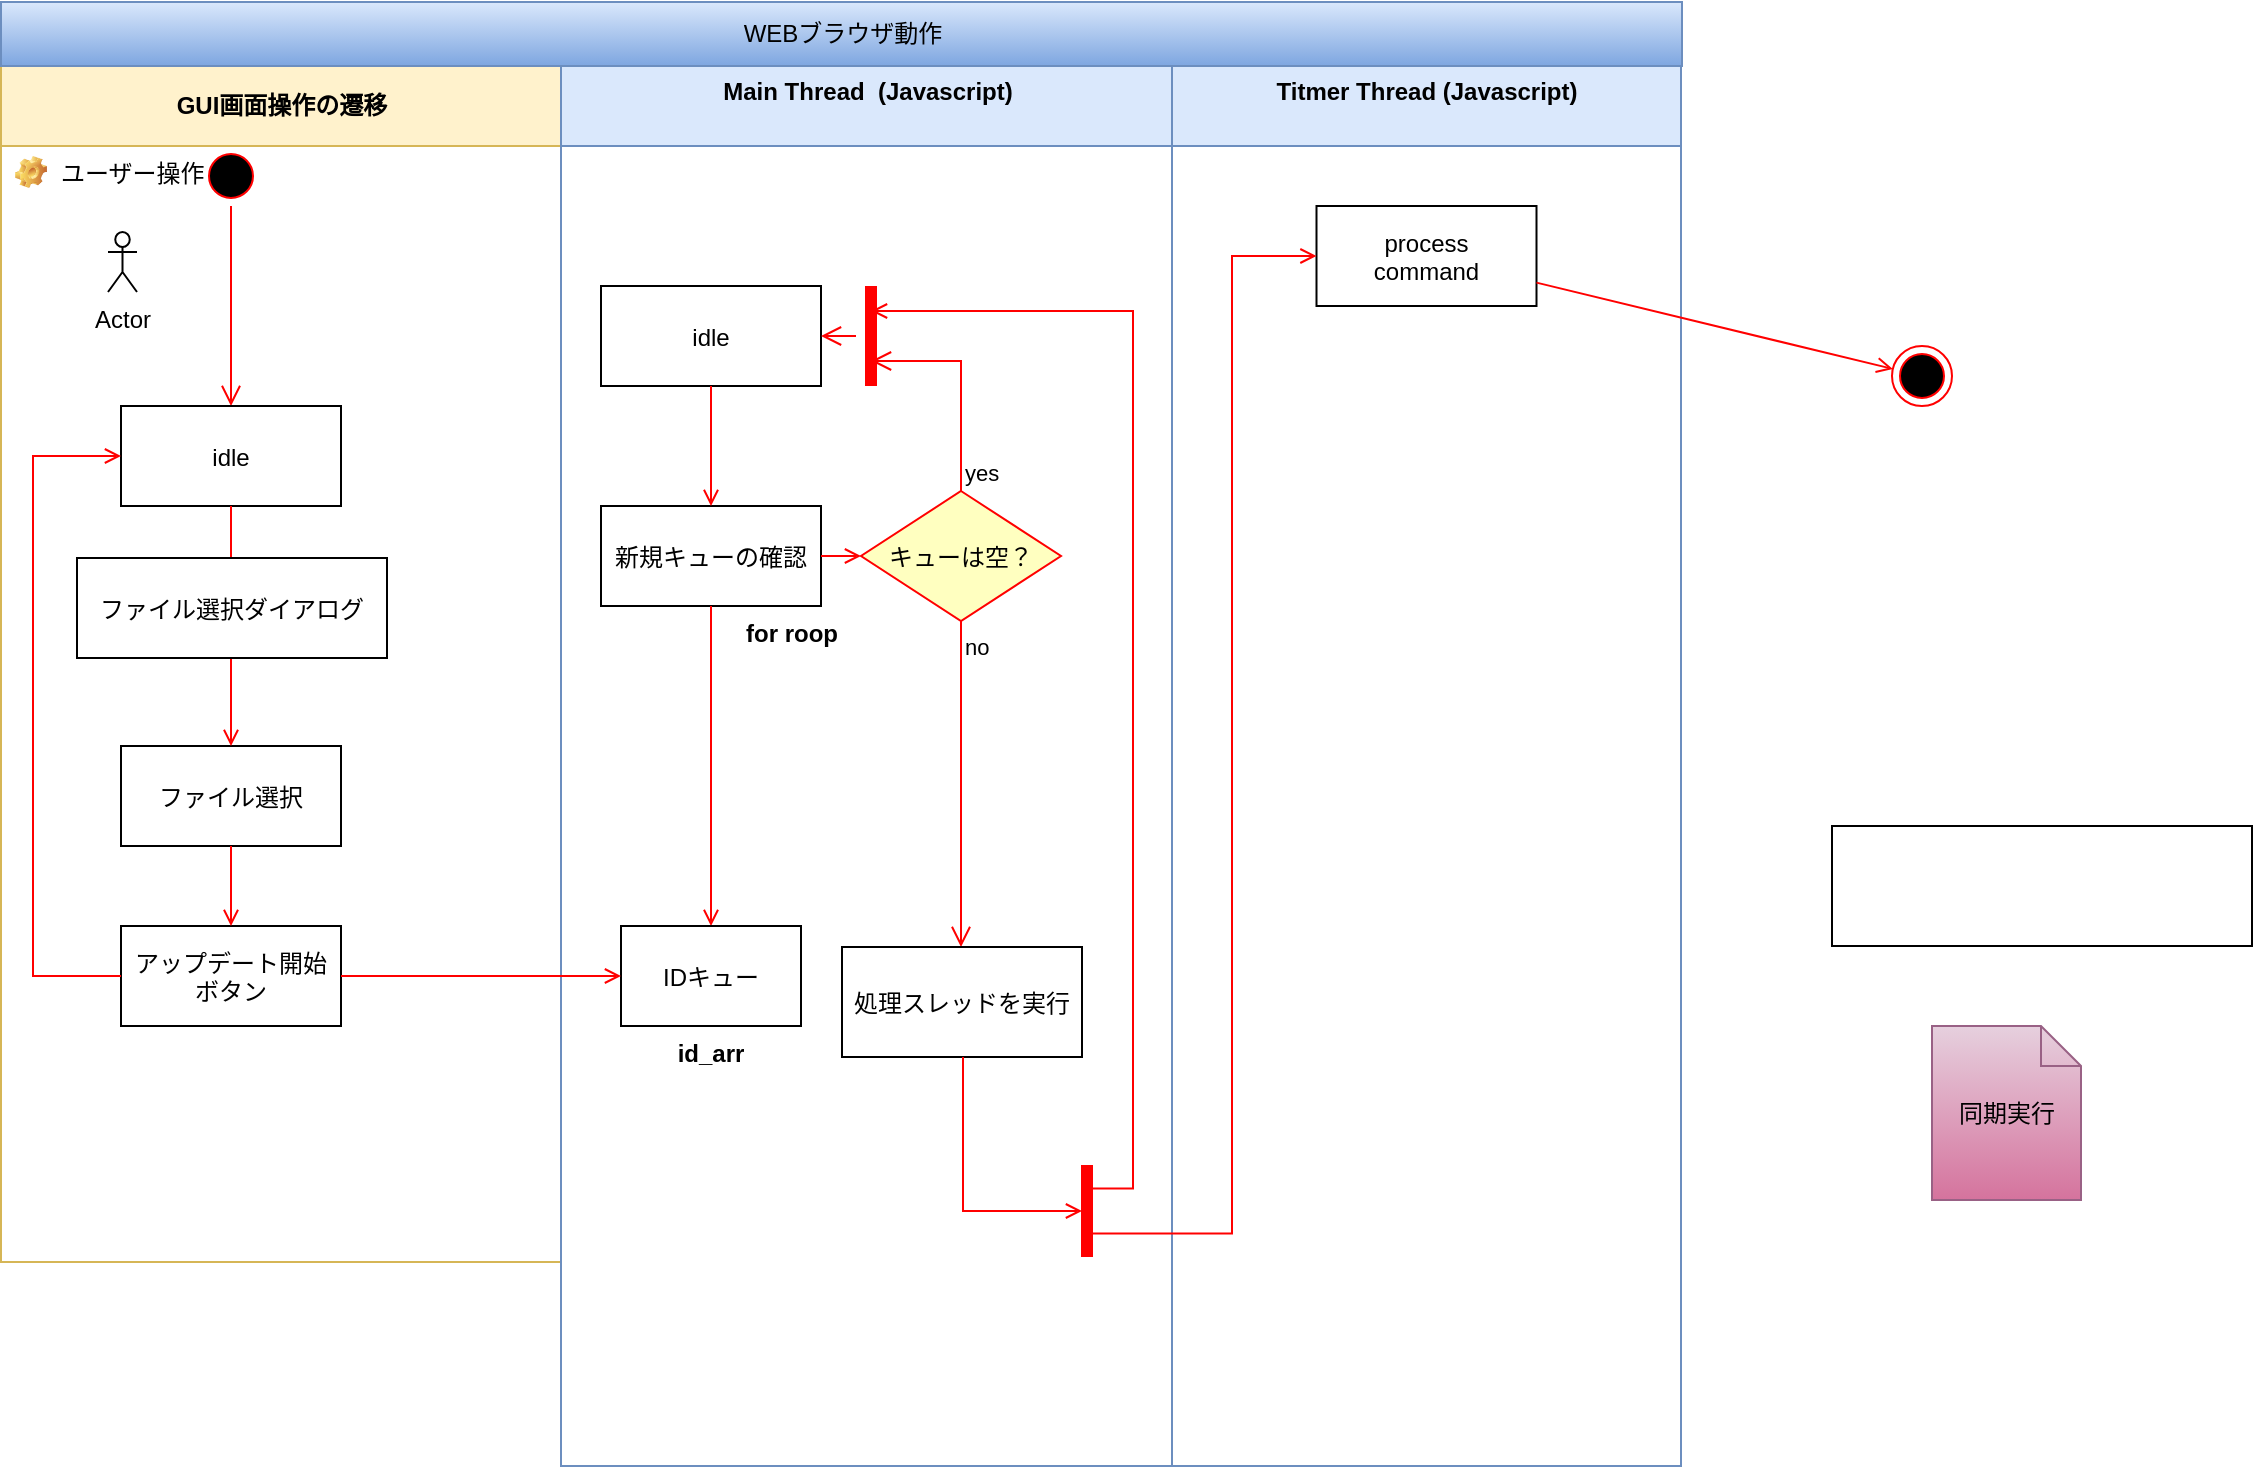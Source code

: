 <mxfile version="13.4.8" type="github">
  <diagram name="Page-1" id="e7e014a7-5840-1c2e-5031-d8a46d1fe8dd">
    <mxGraphModel dx="1422" dy="758" grid="1" gridSize="10" guides="1" tooltips="1" connect="1" arrows="1" fold="1" page="1" pageScale="1" pageWidth="1169" pageHeight="826" background="#ffffff" math="0" shadow="0">
      <root>
        <mxCell id="0" />
        <mxCell id="1" parent="0" />
        <mxCell id="2" value="GUI画面操作の遷移" style="swimlane;whiteSpace=wrap;startSize=40;fillColor=#fff2cc;strokeColor=#d6b656;" parent="1" vertex="1">
          <mxGeometry x="164.5" y="100" width="280" height="598" as="geometry" />
        </mxCell>
        <mxCell id="5" value="" style="ellipse;shape=startState;fillColor=#000000;strokeColor=#ff0000;" parent="2" vertex="1">
          <mxGeometry x="100" y="40" width="30" height="30" as="geometry" />
        </mxCell>
        <mxCell id="6" value="" style="edgeStyle=elbowEdgeStyle;elbow=horizontal;verticalAlign=bottom;endArrow=open;endSize=8;strokeColor=#FF0000;endFill=1;rounded=0" parent="2" source="5" target="7" edge="1">
          <mxGeometry x="100" y="40" as="geometry">
            <mxPoint x="115" y="110" as="targetPoint" />
          </mxGeometry>
        </mxCell>
        <mxCell id="7" value="idle" style="" parent="2" vertex="1">
          <mxGeometry x="60" y="170" width="110" height="50" as="geometry" />
        </mxCell>
        <mxCell id="8" value="ファイル選択" style="" parent="2" vertex="1">
          <mxGeometry x="60" y="340" width="110" height="50" as="geometry" />
        </mxCell>
        <mxCell id="9" value="" style="endArrow=open;strokeColor=#FF0000;endFill=1;rounded=0" parent="2" source="7" target="8" edge="1">
          <mxGeometry relative="1" as="geometry" />
        </mxCell>
        <mxCell id="10" value="アップデート開始&#xa;ボタン" style="" parent="2" vertex="1">
          <mxGeometry x="60" y="430" width="110" height="50" as="geometry" />
        </mxCell>
        <mxCell id="11" value="" style="endArrow=open;strokeColor=#FF0000;endFill=1;rounded=0" parent="2" source="8" target="10" edge="1">
          <mxGeometry relative="1" as="geometry" />
        </mxCell>
        <mxCell id="12" value="" style="edgeStyle=elbowEdgeStyle;elbow=horizontal;strokeColor=#FF0000;endArrow=open;endFill=1;rounded=0;" parent="2" source="10" target="7" edge="1">
          <mxGeometry width="100" height="100" relative="1" as="geometry">
            <mxPoint x="160" y="340" as="sourcePoint" />
            <mxPoint x="260" y="240" as="targetPoint" />
            <Array as="points">
              <mxPoint x="16" y="320" />
            </Array>
          </mxGeometry>
        </mxCell>
        <mxCell id="ZgSBh3Ju-aScIAcnqx4X-44" value="Actor" style="shape=umlActor;verticalLabelPosition=bottom;verticalAlign=top;html=1;" parent="2" vertex="1">
          <mxGeometry x="53.5" y="83" width="14.5" height="30" as="geometry" />
        </mxCell>
        <mxCell id="FSRS8m-M1Gx-CwQgRFkG-41" value="ファイル選択ダイアログ" style="" vertex="1" parent="2">
          <mxGeometry x="38" y="246" width="155" height="50" as="geometry" />
        </mxCell>
        <mxCell id="ZgSBh3Ju-aScIAcnqx4X-42" value="ユーザー操作" style="label;fontStyle=0;strokeColor=none;fillColor=none;align=left;verticalAlign=top;overflow=hidden;spacingLeft=28;spacingRight=4;rotatable=0;points=[[0,0.5],[1,0.5]];portConstraint=eastwest;imageWidth=16;imageHeight=16;image=img/clipart/Gear_128x128.png" parent="2" vertex="1">
          <mxGeometry y="40" width="120" height="26" as="geometry" />
        </mxCell>
        <mxCell id="3" value="Main Thread  (Javascript)&#xa;" style="swimlane;whiteSpace=wrap;startSize=40;fillColor=#dae8fc;strokeColor=#6c8ebf;" parent="1" vertex="1">
          <mxGeometry x="444.5" y="100" width="305.5" height="700" as="geometry">
            <mxRectangle x="444.5" y="100" width="90" height="40" as="alternateBounds" />
          </mxGeometry>
        </mxCell>
        <mxCell id="15" value="idle" style="" parent="3" vertex="1">
          <mxGeometry x="20" y="110" width="110" height="50" as="geometry" />
        </mxCell>
        <mxCell id="16" value="新規キューの確認" style="" parent="3" vertex="1">
          <mxGeometry x="20" y="220" width="110" height="50" as="geometry" />
        </mxCell>
        <mxCell id="17" value="" style="endArrow=open;strokeColor=#FF0000;endFill=1;rounded=0" parent="3" source="15" target="16" edge="1">
          <mxGeometry relative="1" as="geometry" />
        </mxCell>
        <mxCell id="19" value="" style="endArrow=open;strokeColor=#FF0000;endFill=1;rounded=0" parent="3" source="16" target="18" edge="1">
          <mxGeometry relative="1" as="geometry" />
        </mxCell>
        <mxCell id="21" value="キューは空？" style="rhombus;fillColor=#ffffc0;strokeColor=#ff0000;" parent="3" vertex="1">
          <mxGeometry x="150" y="212.5" width="100" height="65" as="geometry" />
        </mxCell>
        <mxCell id="22" value="yes" style="edgeStyle=elbowEdgeStyle;elbow=horizontal;align=left;verticalAlign=bottom;endArrow=open;endSize=8;strokeColor=#FF0000;exitX=0.5;exitY=0;endFill=1;rounded=0;entryX=0.75;entryY=0.5;entryPerimeter=0" parent="3" source="21" target="25" edge="1">
          <mxGeometry x="-1" relative="1" as="geometry">
            <mxPoint x="160" y="150" as="targetPoint" />
            <Array as="points">
              <mxPoint x="200" y="170" />
            </Array>
          </mxGeometry>
        </mxCell>
        <mxCell id="23" value="no" style="edgeStyle=elbowEdgeStyle;elbow=horizontal;align=left;verticalAlign=top;endArrow=open;endSize=8;strokeColor=#FF0000;endFill=1;rounded=0" parent="3" source="21" target="30" edge="1">
          <mxGeometry x="-1" relative="1" as="geometry">
            <mxPoint x="190" y="305" as="targetPoint" />
          </mxGeometry>
        </mxCell>
        <mxCell id="24" value="" style="endArrow=open;strokeColor=#FF0000;endFill=1;rounded=0" parent="3" source="16" target="21" edge="1">
          <mxGeometry relative="1" as="geometry" />
        </mxCell>
        <mxCell id="25" value="" style="shape=line;strokeWidth=6;strokeColor=#ff0000;rotation=90" parent="3" vertex="1">
          <mxGeometry x="130" y="127.5" width="50" height="15" as="geometry" />
        </mxCell>
        <mxCell id="26" value="" style="edgeStyle=elbowEdgeStyle;elbow=horizontal;verticalAlign=bottom;endArrow=open;endSize=8;strokeColor=#FF0000;endFill=1;rounded=0" parent="3" source="25" target="15" edge="1">
          <mxGeometry x="130" y="90" as="geometry">
            <mxPoint x="230" y="140" as="targetPoint" />
          </mxGeometry>
        </mxCell>
        <mxCell id="30" value="処理スレッドを実行" style="" parent="3" vertex="1">
          <mxGeometry x="140.5" y="440.5" width="120" height="55" as="geometry" />
        </mxCell>
        <mxCell id="34" value="" style="whiteSpace=wrap;strokeColor=#FF0000;fillColor=#FF0000" parent="3" vertex="1">
          <mxGeometry x="260.5" y="550" width="5" height="45" as="geometry" />
        </mxCell>
        <mxCell id="41" value="" style="edgeStyle=elbowEdgeStyle;elbow=horizontal;entryX=0;entryY=0.5;strokeColor=#FF0000;endArrow=open;endFill=1;rounded=0;" parent="3" source="30" target="34" edge="1">
          <mxGeometry width="100" height="100" relative="1" as="geometry">
            <mxPoint x="75.5" y="635" as="sourcePoint" />
            <mxPoint x="175.5" y="535" as="targetPoint" />
            <Array as="points">
              <mxPoint x="201" y="530" />
              <mxPoint x="186" y="573" />
            </Array>
          </mxGeometry>
        </mxCell>
        <mxCell id="FSRS8m-M1Gx-CwQgRFkG-51" value="for roop" style="text;align=center;fontStyle=1;verticalAlign=middle;spacingLeft=3;spacingRight=3;strokeColor=none;rotatable=0;points=[[0,0.5],[1,0.5]];portConstraint=eastwest;" vertex="1" parent="3">
          <mxGeometry x="75.5" y="270" width="80" height="26" as="geometry" />
        </mxCell>
        <mxCell id="FSRS8m-M1Gx-CwQgRFkG-52" value="" style="group" vertex="1" connectable="0" parent="3">
          <mxGeometry x="30" y="430" width="90" height="76" as="geometry" />
        </mxCell>
        <mxCell id="18" value="IDキュー" style="" parent="FSRS8m-M1Gx-CwQgRFkG-52" vertex="1">
          <mxGeometry width="90" height="50" as="geometry" />
        </mxCell>
        <mxCell id="FSRS8m-M1Gx-CwQgRFkG-50" value="id_arr" style="text;align=center;fontStyle=1;verticalAlign=middle;spacingLeft=3;spacingRight=3;strokeColor=none;rotatable=0;points=[[0,0.5],[1,0.5]];portConstraint=eastwest;" vertex="1" parent="FSRS8m-M1Gx-CwQgRFkG-52">
          <mxGeometry x="12.273" y="50" width="65.455" height="26" as="geometry" />
        </mxCell>
        <mxCell id="35" value="" style="edgeStyle=elbowEdgeStyle;elbow=horizontal;strokeColor=#FF0000;endArrow=open;endFill=1;rounded=0;entryX=0.25;entryY=0.5;entryPerimeter=0;exitX=1;exitY=0.25;exitDx=0;exitDy=0;" parent="3" target="25" edge="1" source="34">
          <mxGeometry width="100" height="100" relative="1" as="geometry">
            <mxPoint x="250" y="410" as="sourcePoint" />
            <mxPoint x="160" y="120" as="targetPoint" />
            <Array as="points">
              <mxPoint x="286" y="340" />
            </Array>
          </mxGeometry>
        </mxCell>
        <mxCell id="4" value="Titmer Thread (Javascript)&#xa;" style="swimlane;whiteSpace=wrap;startSize=40;fillColor=#dae8fc;strokeColor=#6c8ebf;" parent="1" vertex="1">
          <mxGeometry x="750" y="100" width="254.5" height="700" as="geometry" />
        </mxCell>
        <mxCell id="33" value="process&#xa;command" style="" parent="4" vertex="1">
          <mxGeometry x="72.25" y="70" width="110" height="50" as="geometry" />
        </mxCell>
        <mxCell id="20" value="" style="endArrow=open;strokeColor=#FF0000;endFill=1;rounded=0" parent="1" source="10" target="18" edge="1">
          <mxGeometry relative="1" as="geometry" />
        </mxCell>
        <mxCell id="eeX5rCYyHzRPNsev4CG7-41" value="" style="rounded=0;whiteSpace=wrap;html=1;" parent="1" vertex="1">
          <mxGeometry x="1080" y="480" width="210" height="60" as="geometry" />
        </mxCell>
        <mxCell id="eeX5rCYyHzRPNsev4CG7-42" value="WEBブラウザ動作" style="rounded=0;whiteSpace=wrap;html=1;fillColor=#dae8fc;strokeColor=#6c8ebf;gradientColor=#7ea6e0;" parent="1" vertex="1">
          <mxGeometry x="164.5" y="68" width="840.5" height="32" as="geometry" />
        </mxCell>
        <mxCell id="38" value="" style="ellipse;shape=endState;fillColor=#000000;strokeColor=#ff0000" parent="1" vertex="1">
          <mxGeometry x="1110" y="240" width="30" height="30" as="geometry" />
        </mxCell>
        <mxCell id="39" value="" style="endArrow=open;strokeColor=#FF0000;endFill=1;rounded=0" parent="1" source="33" target="38" edge="1">
          <mxGeometry relative="1" as="geometry" />
        </mxCell>
        <mxCell id="FSRS8m-M1Gx-CwQgRFkG-53" value="同期実行" style="shape=note;size=20;whiteSpace=wrap;html=1;gradientColor=#d5739d;fillColor=#e6d0de;strokeColor=#996185;" vertex="1" parent="1">
          <mxGeometry x="1130" y="580" width="74.5" height="87" as="geometry" />
        </mxCell>
        <mxCell id="FSRS8m-M1Gx-CwQgRFkG-55" value="" style="edgeStyle=elbowEdgeStyle;elbow=horizontal;strokeColor=#FF0000;endArrow=open;endFill=1;rounded=0;exitX=0;exitY=0.75;exitDx=0;exitDy=0;" edge="1" parent="1" source="34" target="33">
          <mxGeometry width="100" height="100" relative="1" as="geometry">
            <mxPoint x="720" y="671.25" as="sourcePoint" />
            <mxPoint x="609.5" y="232.5" as="targetPoint" />
            <Array as="points">
              <mxPoint x="780" y="430" />
            </Array>
          </mxGeometry>
        </mxCell>
      </root>
    </mxGraphModel>
  </diagram>
</mxfile>
